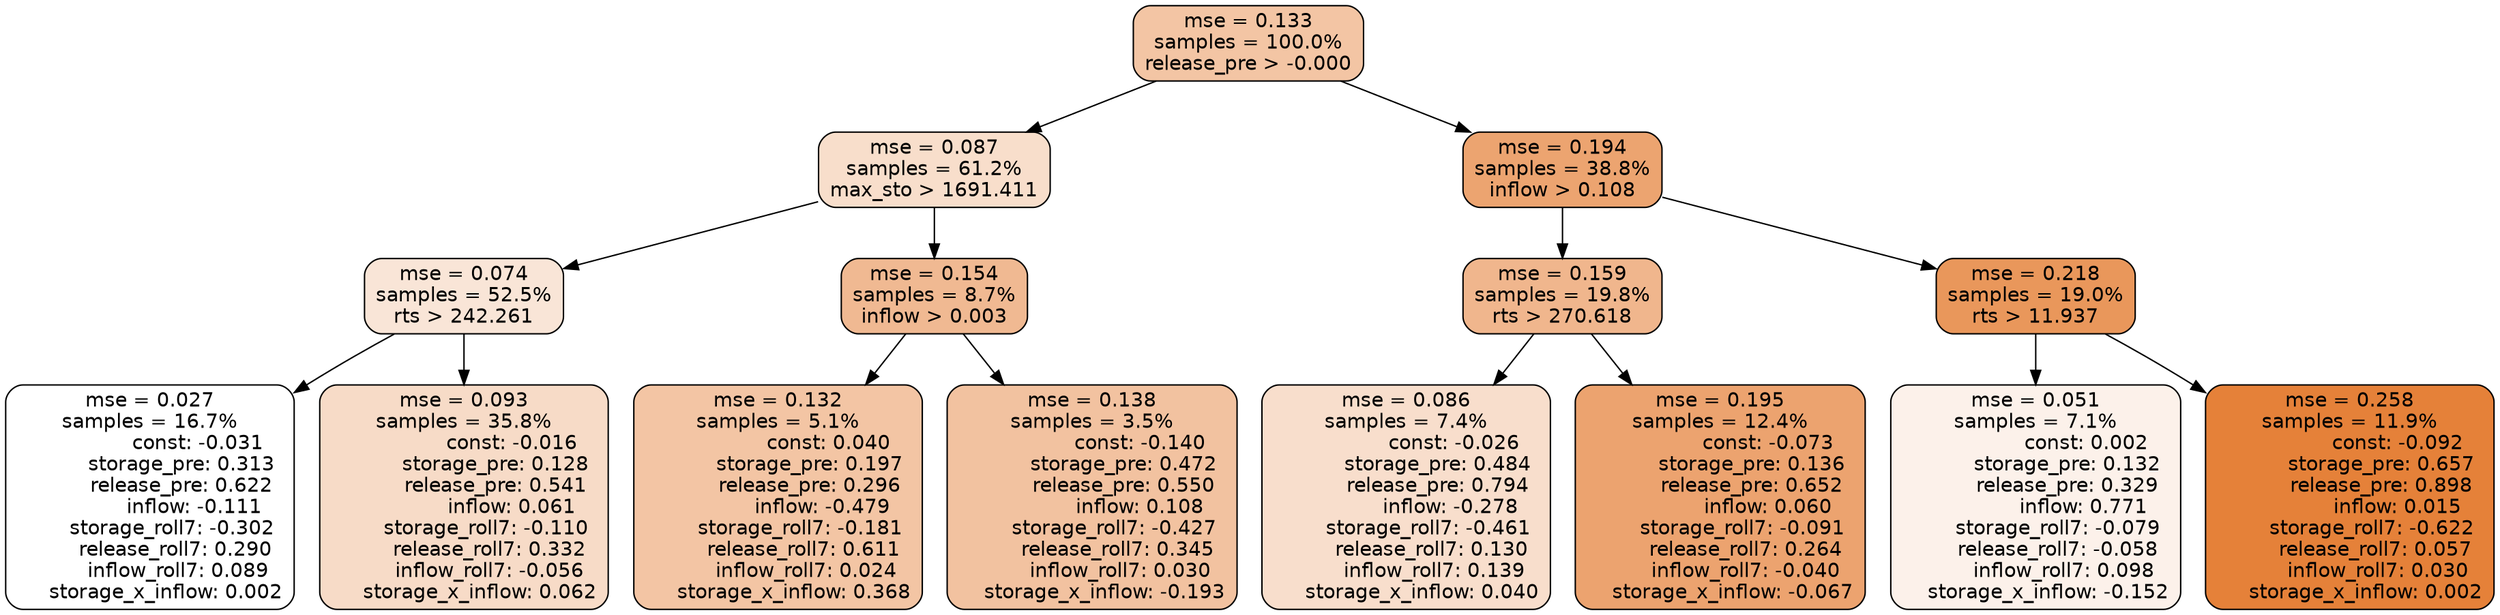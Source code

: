 digraph tree {
node [shape=rectangle, style="filled, rounded", color="black", fontname=helvetica] ;
edge [fontname=helvetica] ;
	"0" [label="mse = 0.133
samples = 100.0%
release_pre > -0.000", fillcolor="#f3c5a4"]
	"1" [label="mse = 0.087
samples = 61.2%
max_sto > 1691.411", fillcolor="#f8decb"]
	"8" [label="mse = 0.194
samples = 38.8%
inflow > 0.108", fillcolor="#eca470"]
	"2" [label="mse = 0.074
samples = 52.5%
rts > 242.261", fillcolor="#f9e5d7"]
	"5" [label="mse = 0.154
samples = 8.7%
inflow > 0.003", fillcolor="#f0b992"]
	"9" [label="mse = 0.159
samples = 19.8%
rts > 270.618", fillcolor="#f0b68d"]
	"12" [label="mse = 0.218
samples = 19.0%
rts > 11.937", fillcolor="#e9975b"]
	"4" [label="mse = 0.027
samples = 16.7%
               const: -0.031
          storage_pre: 0.313
          release_pre: 0.622
              inflow: -0.111
       storage_roll7: -0.302
        release_roll7: 0.290
         inflow_roll7: 0.089
     storage_x_inflow: 0.002", fillcolor="#ffffff"]
	"3" [label="mse = 0.093
samples = 35.8%
               const: -0.016
          storage_pre: 0.128
          release_pre: 0.541
               inflow: 0.061
       storage_roll7: -0.110
        release_roll7: 0.332
        inflow_roll7: -0.056
     storage_x_inflow: 0.062", fillcolor="#f7dbc7"]
	"6" [label="mse = 0.132
samples = 5.1%
                const: 0.040
          storage_pre: 0.197
          release_pre: 0.296
              inflow: -0.479
       storage_roll7: -0.181
        release_roll7: 0.611
         inflow_roll7: 0.024
     storage_x_inflow: 0.368", fillcolor="#f3c5a4"]
	"7" [label="mse = 0.138
samples = 3.5%
               const: -0.140
          storage_pre: 0.472
          release_pre: 0.550
               inflow: 0.108
       storage_roll7: -0.427
        release_roll7: 0.345
         inflow_roll7: 0.030
    storage_x_inflow: -0.193", fillcolor="#f2c2a0"]
	"11" [label="mse = 0.086
samples = 7.4%
               const: -0.026
          storage_pre: 0.484
          release_pre: 0.794
              inflow: -0.278
       storage_roll7: -0.461
        release_roll7: 0.130
         inflow_roll7: 0.139
     storage_x_inflow: 0.040", fillcolor="#f8decc"]
	"10" [label="mse = 0.195
samples = 12.4%
               const: -0.073
          storage_pre: 0.136
          release_pre: 0.652
               inflow: 0.060
       storage_roll7: -0.091
        release_roll7: 0.264
        inflow_roll7: -0.040
    storage_x_inflow: -0.067", fillcolor="#eca36f"]
	"13" [label="mse = 0.051
samples = 7.1%
                const: 0.002
          storage_pre: 0.132
          release_pre: 0.329
               inflow: 0.771
       storage_roll7: -0.079
       release_roll7: -0.058
         inflow_roll7: 0.098
    storage_x_inflow: -0.152", fillcolor="#fcf1ea"]
	"14" [label="mse = 0.258
samples = 11.9%
               const: -0.092
          storage_pre: 0.657
          release_pre: 0.898
               inflow: 0.015
       storage_roll7: -0.622
        release_roll7: 0.057
         inflow_roll7: 0.030
     storage_x_inflow: 0.002", fillcolor="#e58139"]

	"0" -> "1"
	"0" -> "8"
	"1" -> "2"
	"1" -> "5"
	"8" -> "9"
	"8" -> "12"
	"2" -> "3"
	"2" -> "4"
	"5" -> "6"
	"5" -> "7"
	"9" -> "10"
	"9" -> "11"
	"12" -> "13"
	"12" -> "14"
}